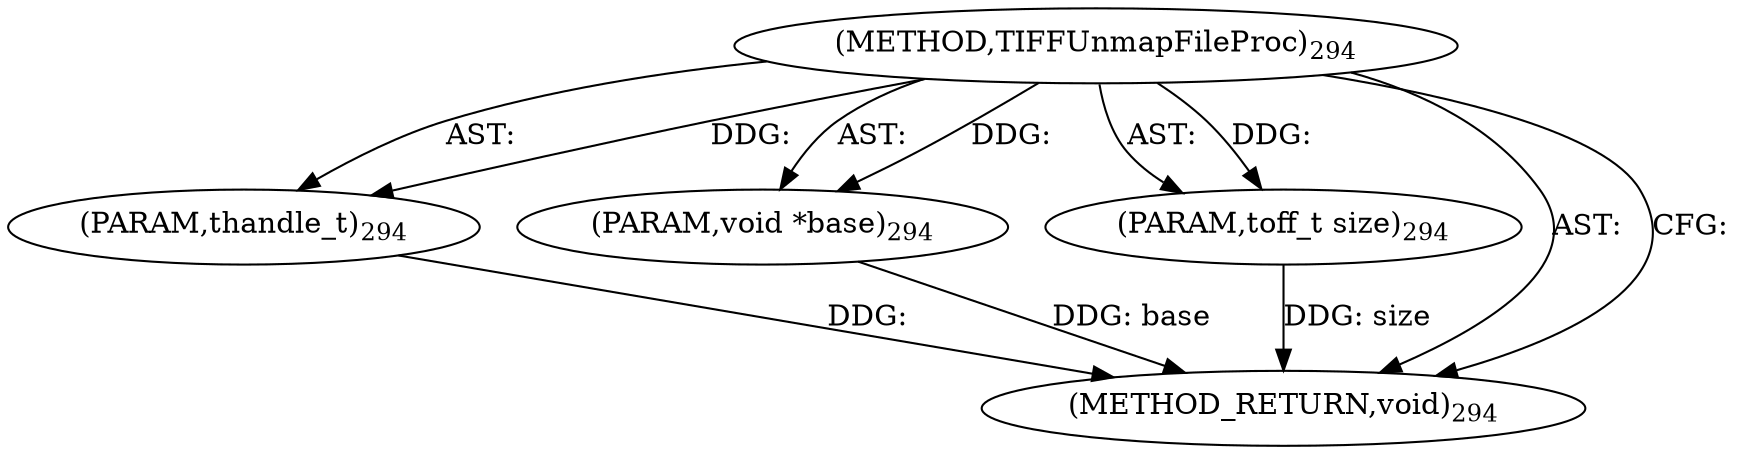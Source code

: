 digraph "TIFFUnmapFileProc" {  
"8334" [label = <(METHOD,TIFFUnmapFileProc)<SUB>294</SUB>> ]
"8335" [label = <(PARAM,thandle_t)<SUB>294</SUB>> ]
"8336" [label = <(PARAM,void *base)<SUB>294</SUB>> ]
"8337" [label = <(PARAM,toff_t size)<SUB>294</SUB>> ]
"8338" [label = <(METHOD_RETURN,void)<SUB>294</SUB>> ]
  "8334" -> "8335"  [ label = "AST: "] 
  "8334" -> "8336"  [ label = "AST: "] 
  "8334" -> "8337"  [ label = "AST: "] 
  "8334" -> "8338"  [ label = "AST: "] 
  "8334" -> "8338"  [ label = "CFG: "] 
  "8335" -> "8338"  [ label = "DDG: "] 
  "8336" -> "8338"  [ label = "DDG: base"] 
  "8337" -> "8338"  [ label = "DDG: size"] 
  "8334" -> "8335"  [ label = "DDG: "] 
  "8334" -> "8336"  [ label = "DDG: "] 
  "8334" -> "8337"  [ label = "DDG: "] 
}
